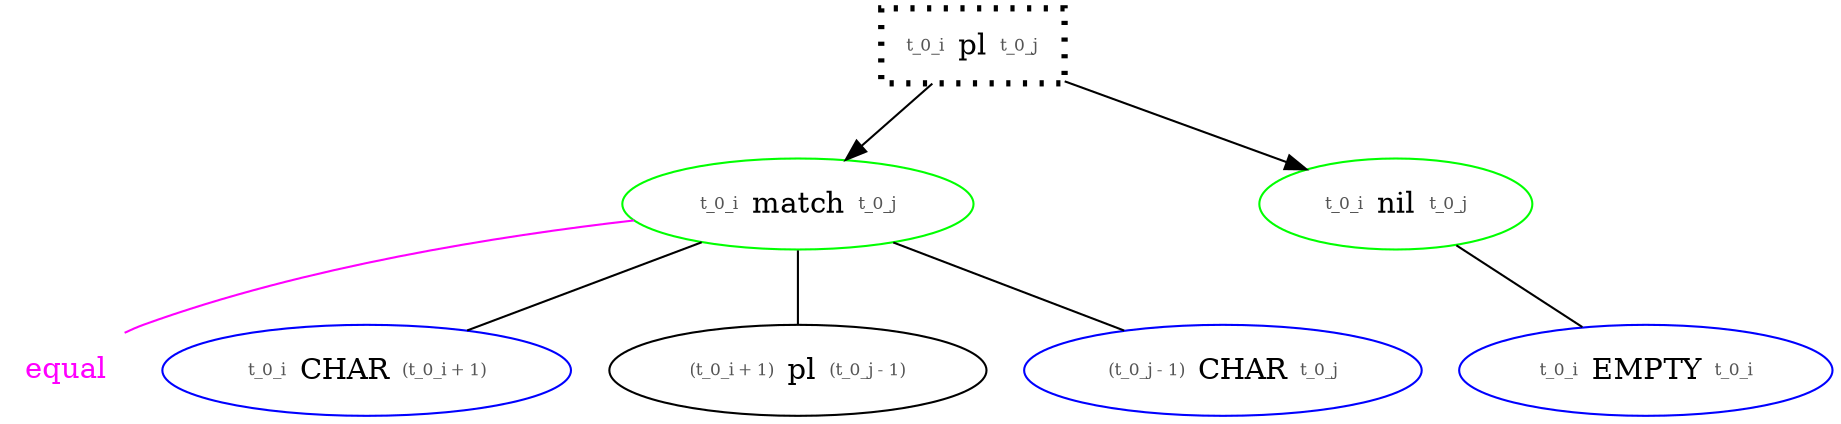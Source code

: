 digraph pal {
node_1 [ label=<<table border='0'><tr><td><font point-size='8' color='#555555'>t_0_i</font></td><td>pl</td><td><font point-size='8' color='#555555'>t_0_j</font></td></tr></table>>, color="black", shape="box", penwidth=3, style="dotted" ];
node_2 [ label=<<table border='0'><tr><td><font point-size='8' color='#555555'>t_0_i</font></td><td>match</td><td><font point-size='8' color='#555555'>t_0_j</font></td></tr></table>>, color="green" ];
node_3 [ label="equal" , fontcolor="magenta" , shape=none ];
node_2 -> node_3 [ arrowhead=none, color="magenta" ];
node_4 [ label=<<table border='0'><tr><td><font point-size='8' color='#555555'>t_0_i</font></td><td>CHAR</td><td><font point-size='8' color='#555555'>(t_0_i + 1)</font></td></tr></table>>, color="blue" ];
node_2 -> node_4 [ arrowhead=none ];
node_5 [ label=<<table border='0'><tr><td><font point-size='8' color='#555555'>(t_0_i + 1)</font></td><td>pl</td><td><font point-size='8' color='#555555'>(t_0_j - 1)</font></td></tr></table>>, color="black" ];
node_2 -> node_5 [ arrowhead=none ];
node_6 [ label=<<table border='0'><tr><td><font point-size='8' color='#555555'>(t_0_j - 1)</font></td><td>CHAR</td><td><font point-size='8' color='#555555'>t_0_j</font></td></tr></table>>, color="blue" ];
node_2 -> node_6 [ arrowhead=none ];
node_1 -> node_2;
node_7 [ label=<<table border='0'><tr><td><font point-size='8' color='#555555'>t_0_i</font></td><td>nil</td><td><font point-size='8' color='#555555'>t_0_j</font></td></tr></table>>, color="green" ];
node_8 [ label=<<table border='0'><tr><td><font point-size='8' color='#555555'>t_0_i</font></td><td>EMPTY</td><td><font point-size='8' color='#555555'>t_0_i</font></td></tr></table>>, color="blue" ];
node_7 -> node_8 [ arrowhead=none ];
node_1 -> node_7;
}

